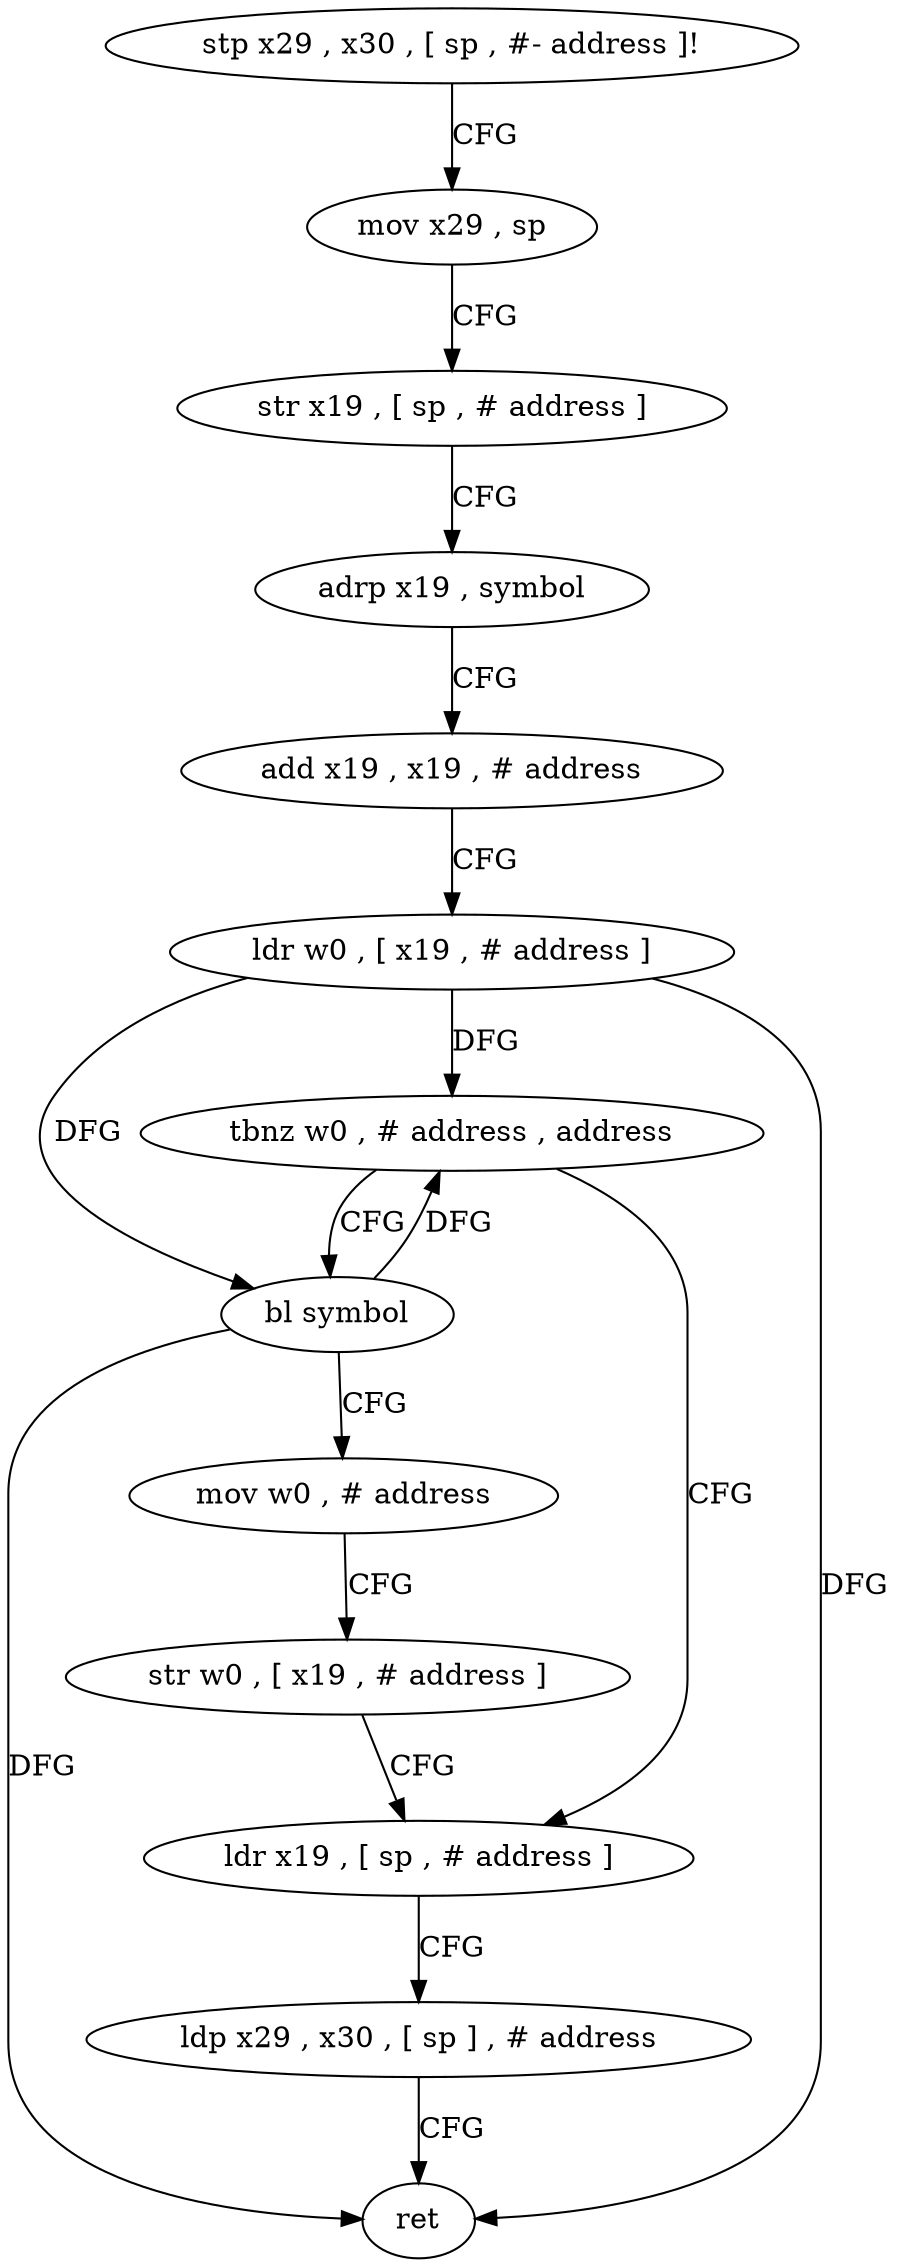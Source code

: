 digraph "func" {
"4209272" [label = "stp x29 , x30 , [ sp , #- address ]!" ]
"4209276" [label = "mov x29 , sp" ]
"4209280" [label = "str x19 , [ sp , # address ]" ]
"4209284" [label = "adrp x19 , symbol" ]
"4209288" [label = "add x19 , x19 , # address" ]
"4209292" [label = "ldr w0 , [ x19 , # address ]" ]
"4209296" [label = "tbnz w0 , # address , address" ]
"4209312" [label = "ldr x19 , [ sp , # address ]" ]
"4209300" [label = "bl symbol" ]
"4209316" [label = "ldp x29 , x30 , [ sp ] , # address" ]
"4209320" [label = "ret" ]
"4209304" [label = "mov w0 , # address" ]
"4209308" [label = "str w0 , [ x19 , # address ]" ]
"4209272" -> "4209276" [ label = "CFG" ]
"4209276" -> "4209280" [ label = "CFG" ]
"4209280" -> "4209284" [ label = "CFG" ]
"4209284" -> "4209288" [ label = "CFG" ]
"4209288" -> "4209292" [ label = "CFG" ]
"4209292" -> "4209296" [ label = "DFG" ]
"4209292" -> "4209320" [ label = "DFG" ]
"4209292" -> "4209300" [ label = "DFG" ]
"4209296" -> "4209312" [ label = "CFG" ]
"4209296" -> "4209300" [ label = "CFG" ]
"4209312" -> "4209316" [ label = "CFG" ]
"4209300" -> "4209304" [ label = "CFG" ]
"4209300" -> "4209296" [ label = "DFG" ]
"4209300" -> "4209320" [ label = "DFG" ]
"4209316" -> "4209320" [ label = "CFG" ]
"4209304" -> "4209308" [ label = "CFG" ]
"4209308" -> "4209312" [ label = "CFG" ]
}

